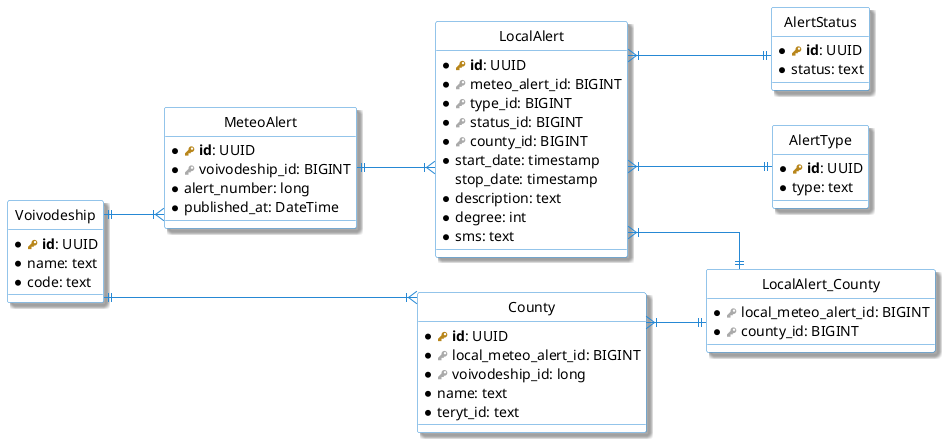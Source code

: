 @startuml
'https://plantuml.com/class-diagram

!define primary_key(x) <b><color:#b8861b><&key></color> x</b>
!define foreign_key(x) <color:#aaaaaa><&key></color> x
!define column(x) <color:#efefef><&media-record></color> x
!define table(x) entity x << (T, white) >>

hide circle
left to right direction
skinparam roundcorner 5
skinparam linetype ortho
skinparam shadowing true
skinparam handwritten false
skinparam class {
    BackgroundColor white
    ArrowColor #2688d4
    BorderColor #2688d4
}

table(MeteoAlert) {
    * primary_key(id): UUID
    * foreign_key(voivodeship_id): BIGINT
    * alert_number: long
    * published_at: DateTime
}

table("LocalAlert"){
    * primary_key(id): UUID
    * foreign_key(meteo_alert_id): BIGINT
    * foreign_key(type_id): BIGINT
    * foreign_key(status_id): BIGINT
    * foreign_key(county_id): BIGINT
    * start_date: timestamp
      stop_date: timestamp
    * description: text
    * degree: int
    * sms: text

}

table("Voivodeship"){
    * primary_key(id): UUID
    * name: text
    * code: text

}

table("AlertStatus") {
    * primary_key(id): UUID
    * status: text

}

table("AlertType") {
    * primary_key(id): UUID
    * type: text
}

table("County") {
    * primary_key(id): UUID
    * foreign_key(local_meteo_alert_id): BIGINT
    * foreign_key(voivodeship_id): long
    * name: text
    * teryt_id: text

}

table(LocalAlert_County) {
    * foreign_key(local_meteo_alert_id): BIGINT
    * foreign_key(county_id): BIGINT
}

MeteoAlert ||--|{ LocalAlert
Voivodeship ||--|{ MeteoAlert
Voivodeship ||--|{ County
LocalAlert }|--|| AlertStatus
LocalAlert }|--|| AlertType
County }|--|| LocalAlert_County
LocalAlert }|--|| LocalAlert_County



@enduml